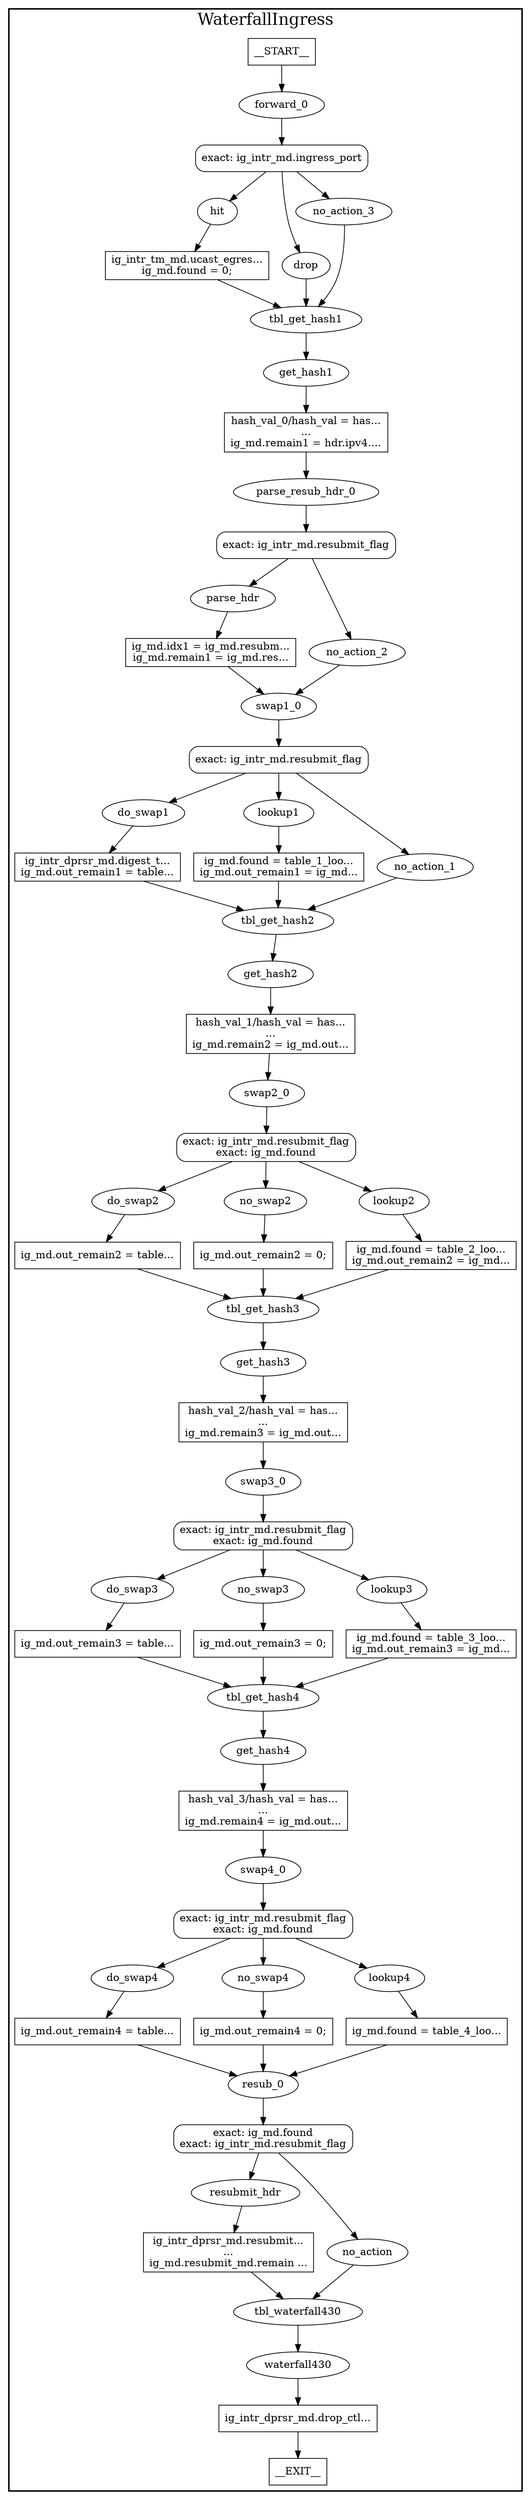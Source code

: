 digraph WaterfallIngress {
subgraph cluster {
graph [
fontsize="22pt", label=WaterfallIngress, style=bold];
0[label=__START__, margin="", shape=rectangle, style=solid];
1[label=__EXIT__, margin="", shape=rectangle, style=solid];
2[label=forward_0, margin="", shape=ellipse, style=solid];
3[label="exact: ig_intr_md.ingress_port\n", margin="", shape=rectangle, style=rounded];
4[label=hit, margin="", shape=ellipse, style=solid];
5[label="ig_intr_tm_md.ucast_egres...\nig_md.found = 0;", margin="", shape=rectangle, style=solid];
6[label=drop, margin="", shape=ellipse, style=solid];
7[label=no_action_3, margin="", shape=ellipse, style=solid];
8[label=tbl_get_hash1, margin="", shape=ellipse, style=solid];
9[label=get_hash1, margin="", shape=ellipse, style=solid];
10[label="hash_val_0/hash_val = has...\n...\nig_md.remain1 = hdr.ipv4....", margin="", shape=rectangle, style=solid];
11[label=parse_resub_hdr_0, margin="", shape=ellipse, style=solid];
12[label="exact: ig_intr_md.resubmit_flag\n", margin="", shape=rectangle, style=rounded];
13[label=parse_hdr, margin="", shape=ellipse, style=solid];
14[label="ig_md.idx1 = ig_md.resubm...\nig_md.remain1 = ig_md.res...", margin="", shape=rectangle, style=solid];
15[label=no_action_2, margin="", shape=ellipse, style=solid];
16[label=swap1_0, margin="", shape=ellipse, style=solid];
17[label="exact: ig_intr_md.resubmit_flag\n", margin="", shape=rectangle, style=rounded];
18[label=do_swap1, margin="", shape=ellipse, style=solid];
19[label="ig_intr_dprsr_md.digest_t...\nig_md.out_remain1 = table...", margin="", shape=rectangle, style=solid];
20[label=lookup1, margin="", shape=ellipse, style=solid];
21[label="ig_md.found = table_1_loo...\nig_md.out_remain1 = ig_md...", margin="", shape=rectangle, style=solid];
22[label=no_action_1, margin="", shape=ellipse, style=solid];
23[label=tbl_get_hash2, margin="", shape=ellipse, style=solid];
24[label=get_hash2, margin="", shape=ellipse, style=solid];
25[label="hash_val_1/hash_val = has...\n...\nig_md.remain2 = ig_md.out...", margin="", shape=rectangle, style=solid];
26[label=swap2_0, margin="", shape=ellipse, style=solid];
27[label="exact: ig_intr_md.resubmit_flag\nexact: ig_md.found\n", margin="", shape=rectangle, style=rounded];
28[label=do_swap2, margin="", shape=ellipse, style=solid];
29[label="ig_md.out_remain2 = table...", margin="", shape=rectangle, style=solid];
30[label=no_swap2, margin="", shape=ellipse, style=solid];
31[label="ig_md.out_remain2 = 0;", margin="", shape=rectangle, style=solid];
32[label=lookup2, margin="", shape=ellipse, style=solid];
33[label="ig_md.found = table_2_loo...\nig_md.out_remain2 = ig_md...", margin="", shape=rectangle, style=solid];
34[label=tbl_get_hash3, margin="", shape=ellipse, style=solid];
35[label=get_hash3, margin="", shape=ellipse, style=solid];
36[label="hash_val_2/hash_val = has...\n...\nig_md.remain3 = ig_md.out...", margin="", shape=rectangle, style=solid];
37[label=swap3_0, margin="", shape=ellipse, style=solid];
38[label="exact: ig_intr_md.resubmit_flag\nexact: ig_md.found\n", margin="", shape=rectangle, style=rounded];
39[label=do_swap3, margin="", shape=ellipse, style=solid];
40[label="ig_md.out_remain3 = table...", margin="", shape=rectangle, style=solid];
41[label=no_swap3, margin="", shape=ellipse, style=solid];
42[label="ig_md.out_remain3 = 0;", margin="", shape=rectangle, style=solid];
43[label=lookup3, margin="", shape=ellipse, style=solid];
44[label="ig_md.found = table_3_loo...\nig_md.out_remain3 = ig_md...", margin="", shape=rectangle, style=solid];
45[label=tbl_get_hash4, margin="", shape=ellipse, style=solid];
46[label=get_hash4, margin="", shape=ellipse, style=solid];
47[label="hash_val_3/hash_val = has...\n...\nig_md.remain4 = ig_md.out...", margin="", shape=rectangle, style=solid];
48[label=swap4_0, margin="", shape=ellipse, style=solid];
49[label="exact: ig_intr_md.resubmit_flag\nexact: ig_md.found\n", margin="", shape=rectangle, style=rounded];
50[label=do_swap4, margin="", shape=ellipse, style=solid];
51[label="ig_md.out_remain4 = table...", margin="", shape=rectangle, style=solid];
52[label=no_swap4, margin="", shape=ellipse, style=solid];
53[label="ig_md.out_remain4 = 0;", margin="", shape=rectangle, style=solid];
54[label=lookup4, margin="", shape=ellipse, style=solid];
55[label="ig_md.found = table_4_loo...", margin="", shape=rectangle, style=solid];
56[label=resub_0, margin="", shape=ellipse, style=solid];
57[label="exact: ig_md.found\nexact: ig_intr_md.resubmit_flag\n", margin="", shape=rectangle, style=rounded];
58[label=resubmit_hdr, margin="", shape=ellipse, style=solid];
59[label="ig_intr_dprsr_md.resubmit...\n...\nig_md.resubmit_md.remain ...", margin="", shape=rectangle, style=solid];
60[label=no_action, margin="", shape=ellipse, style=solid];
61[label=tbl_waterfall430, margin="", shape=ellipse, style=solid];
62[label=waterfall430, margin="", shape=ellipse, style=solid];
63[label="ig_intr_dprsr_md.drop_ctl...", margin="", shape=rectangle, style=solid];
0 -> 2[label=""];
2 -> 3[label=""];
3 -> 4[label=""];
3 -> 6[label=""];
3 -> 7[label=""];
4 -> 5[label=""];
5 -> 8[label=""];
6 -> 8[label=""];
7 -> 8[label=""];
8 -> 9[label=""];
9 -> 10[label=""];
10 -> 11[label=""];
11 -> 12[label=""];
12 -> 13[label=""];
12 -> 15[label=""];
13 -> 14[label=""];
14 -> 16[label=""];
15 -> 16[label=""];
16 -> 17[label=""];
17 -> 18[label=""];
17 -> 20[label=""];
17 -> 22[label=""];
18 -> 19[label=""];
19 -> 23[label=""];
20 -> 21[label=""];
21 -> 23[label=""];
22 -> 23[label=""];
23 -> 24[label=""];
24 -> 25[label=""];
25 -> 26[label=""];
26 -> 27[label=""];
27 -> 28[label=""];
27 -> 30[label=""];
27 -> 32[label=""];
28 -> 29[label=""];
29 -> 34[label=""];
30 -> 31[label=""];
31 -> 34[label=""];
32 -> 33[label=""];
33 -> 34[label=""];
34 -> 35[label=""];
35 -> 36[label=""];
36 -> 37[label=""];
37 -> 38[label=""];
38 -> 39[label=""];
38 -> 41[label=""];
38 -> 43[label=""];
39 -> 40[label=""];
40 -> 45[label=""];
41 -> 42[label=""];
42 -> 45[label=""];
43 -> 44[label=""];
44 -> 45[label=""];
45 -> 46[label=""];
46 -> 47[label=""];
47 -> 48[label=""];
48 -> 49[label=""];
49 -> 50[label=""];
49 -> 52[label=""];
49 -> 54[label=""];
50 -> 51[label=""];
51 -> 56[label=""];
52 -> 53[label=""];
53 -> 56[label=""];
54 -> 55[label=""];
55 -> 56[label=""];
56 -> 57[label=""];
57 -> 58[label=""];
57 -> 60[label=""];
58 -> 59[label=""];
59 -> 61[label=""];
60 -> 61[label=""];
61 -> 62[label=""];
62 -> 63[label=""];
63 -> 1[label=""];
}
}
